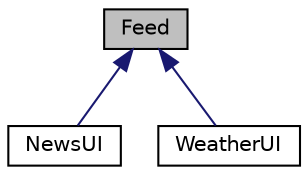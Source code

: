 digraph "Feed"
{
 // LATEX_PDF_SIZE
  edge [fontname="Helvetica",fontsize="10",labelfontname="Helvetica",labelfontsize="10"];
  node [fontname="Helvetica",fontsize="10",shape=record];
  Node1 [label="Feed",height=0.2,width=0.4,color="black", fillcolor="grey75", style="filled", fontcolor="black",tooltip="Creating feed content."];
  Node1 -> Node2 [dir="back",color="midnightblue",fontsize="10",style="solid",fontname="Helvetica"];
  Node2 [label="NewsUI",height=0.2,width=0.4,color="black", fillcolor="white", style="filled",URL="$classNewsUI.html",tooltip="News UI."];
  Node1 -> Node3 [dir="back",color="midnightblue",fontsize="10",style="solid",fontname="Helvetica"];
  Node3 [label="WeatherUI",height=0.2,width=0.4,color="black", fillcolor="white", style="filled",URL="$classWeatherUI.html",tooltip=" "];
}
